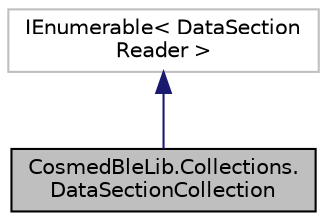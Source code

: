digraph "CosmedBleLib.Collections.DataSectionCollection"
{
 // LATEX_PDF_SIZE
  edge [fontname="Helvetica",fontsize="10",labelfontname="Helvetica",labelfontsize="10"];
  node [fontname="Helvetica",fontsize="10",shape=record];
  Node1 [label="CosmedBleLib.Collections.\lDataSectionCollection",height=0.2,width=0.4,color="black", fillcolor="grey75", style="filled", fontcolor="black",tooltip="Iterable collection of DataSection"];
  Node2 -> Node1 [dir="back",color="midnightblue",fontsize="10",style="solid",fontname="Helvetica"];
  Node2 [label="IEnumerable\< DataSection\lReader \>",height=0.2,width=0.4,color="grey75", fillcolor="white", style="filled",tooltip=" "];
}
